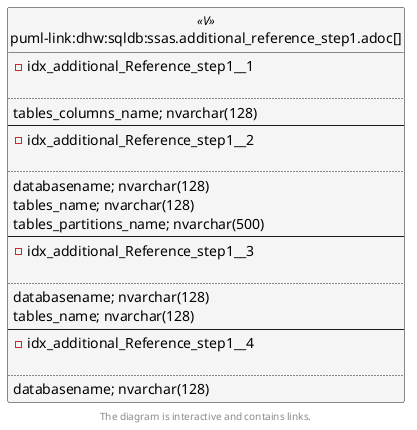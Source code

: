 @startuml
left to right direction
'top to bottom direction
hide circle
'avoide "." issues:
set namespaceSeparator none


skinparam class {
  BackgroundColor White
  BackgroundColor<<FN>> Yellow
  BackgroundColor<<FS>> Yellow
  BackgroundColor<<FT>> LightGray
  BackgroundColor<<IF>> Yellow
  BackgroundColor<<IS>> Yellow
  BackgroundColor<<P>> Aqua
  BackgroundColor<<PC>> Aqua
  BackgroundColor<<SN>> Yellow
  BackgroundColor<<SO>> SlateBlue
  BackgroundColor<<TF>> LightGray
  BackgroundColor<<TR>> Tomato
  BackgroundColor<<U>> White
  BackgroundColor<<V>> WhiteSmoke
  BackgroundColor<<X>> Aqua
  BackgroundColor<<external>> AliceBlue
}


entity "puml-link:dhw:sqldb:ssas.additional_reference_step1.adoc[]" as ssas.additional_Reference_step1 << V >> {
- idx_additional_Reference_step1__1

..
tables_columns_name; nvarchar(128)
--
- idx_additional_Reference_step1__2

..
databasename; nvarchar(128)
tables_name; nvarchar(128)
tables_partitions_name; nvarchar(500)
--
- idx_additional_Reference_step1__3

..
databasename; nvarchar(128)
tables_name; nvarchar(128)
--
- idx_additional_Reference_step1__4

..
databasename; nvarchar(128)
}

footer The diagram is interactive and contains links.
@enduml

